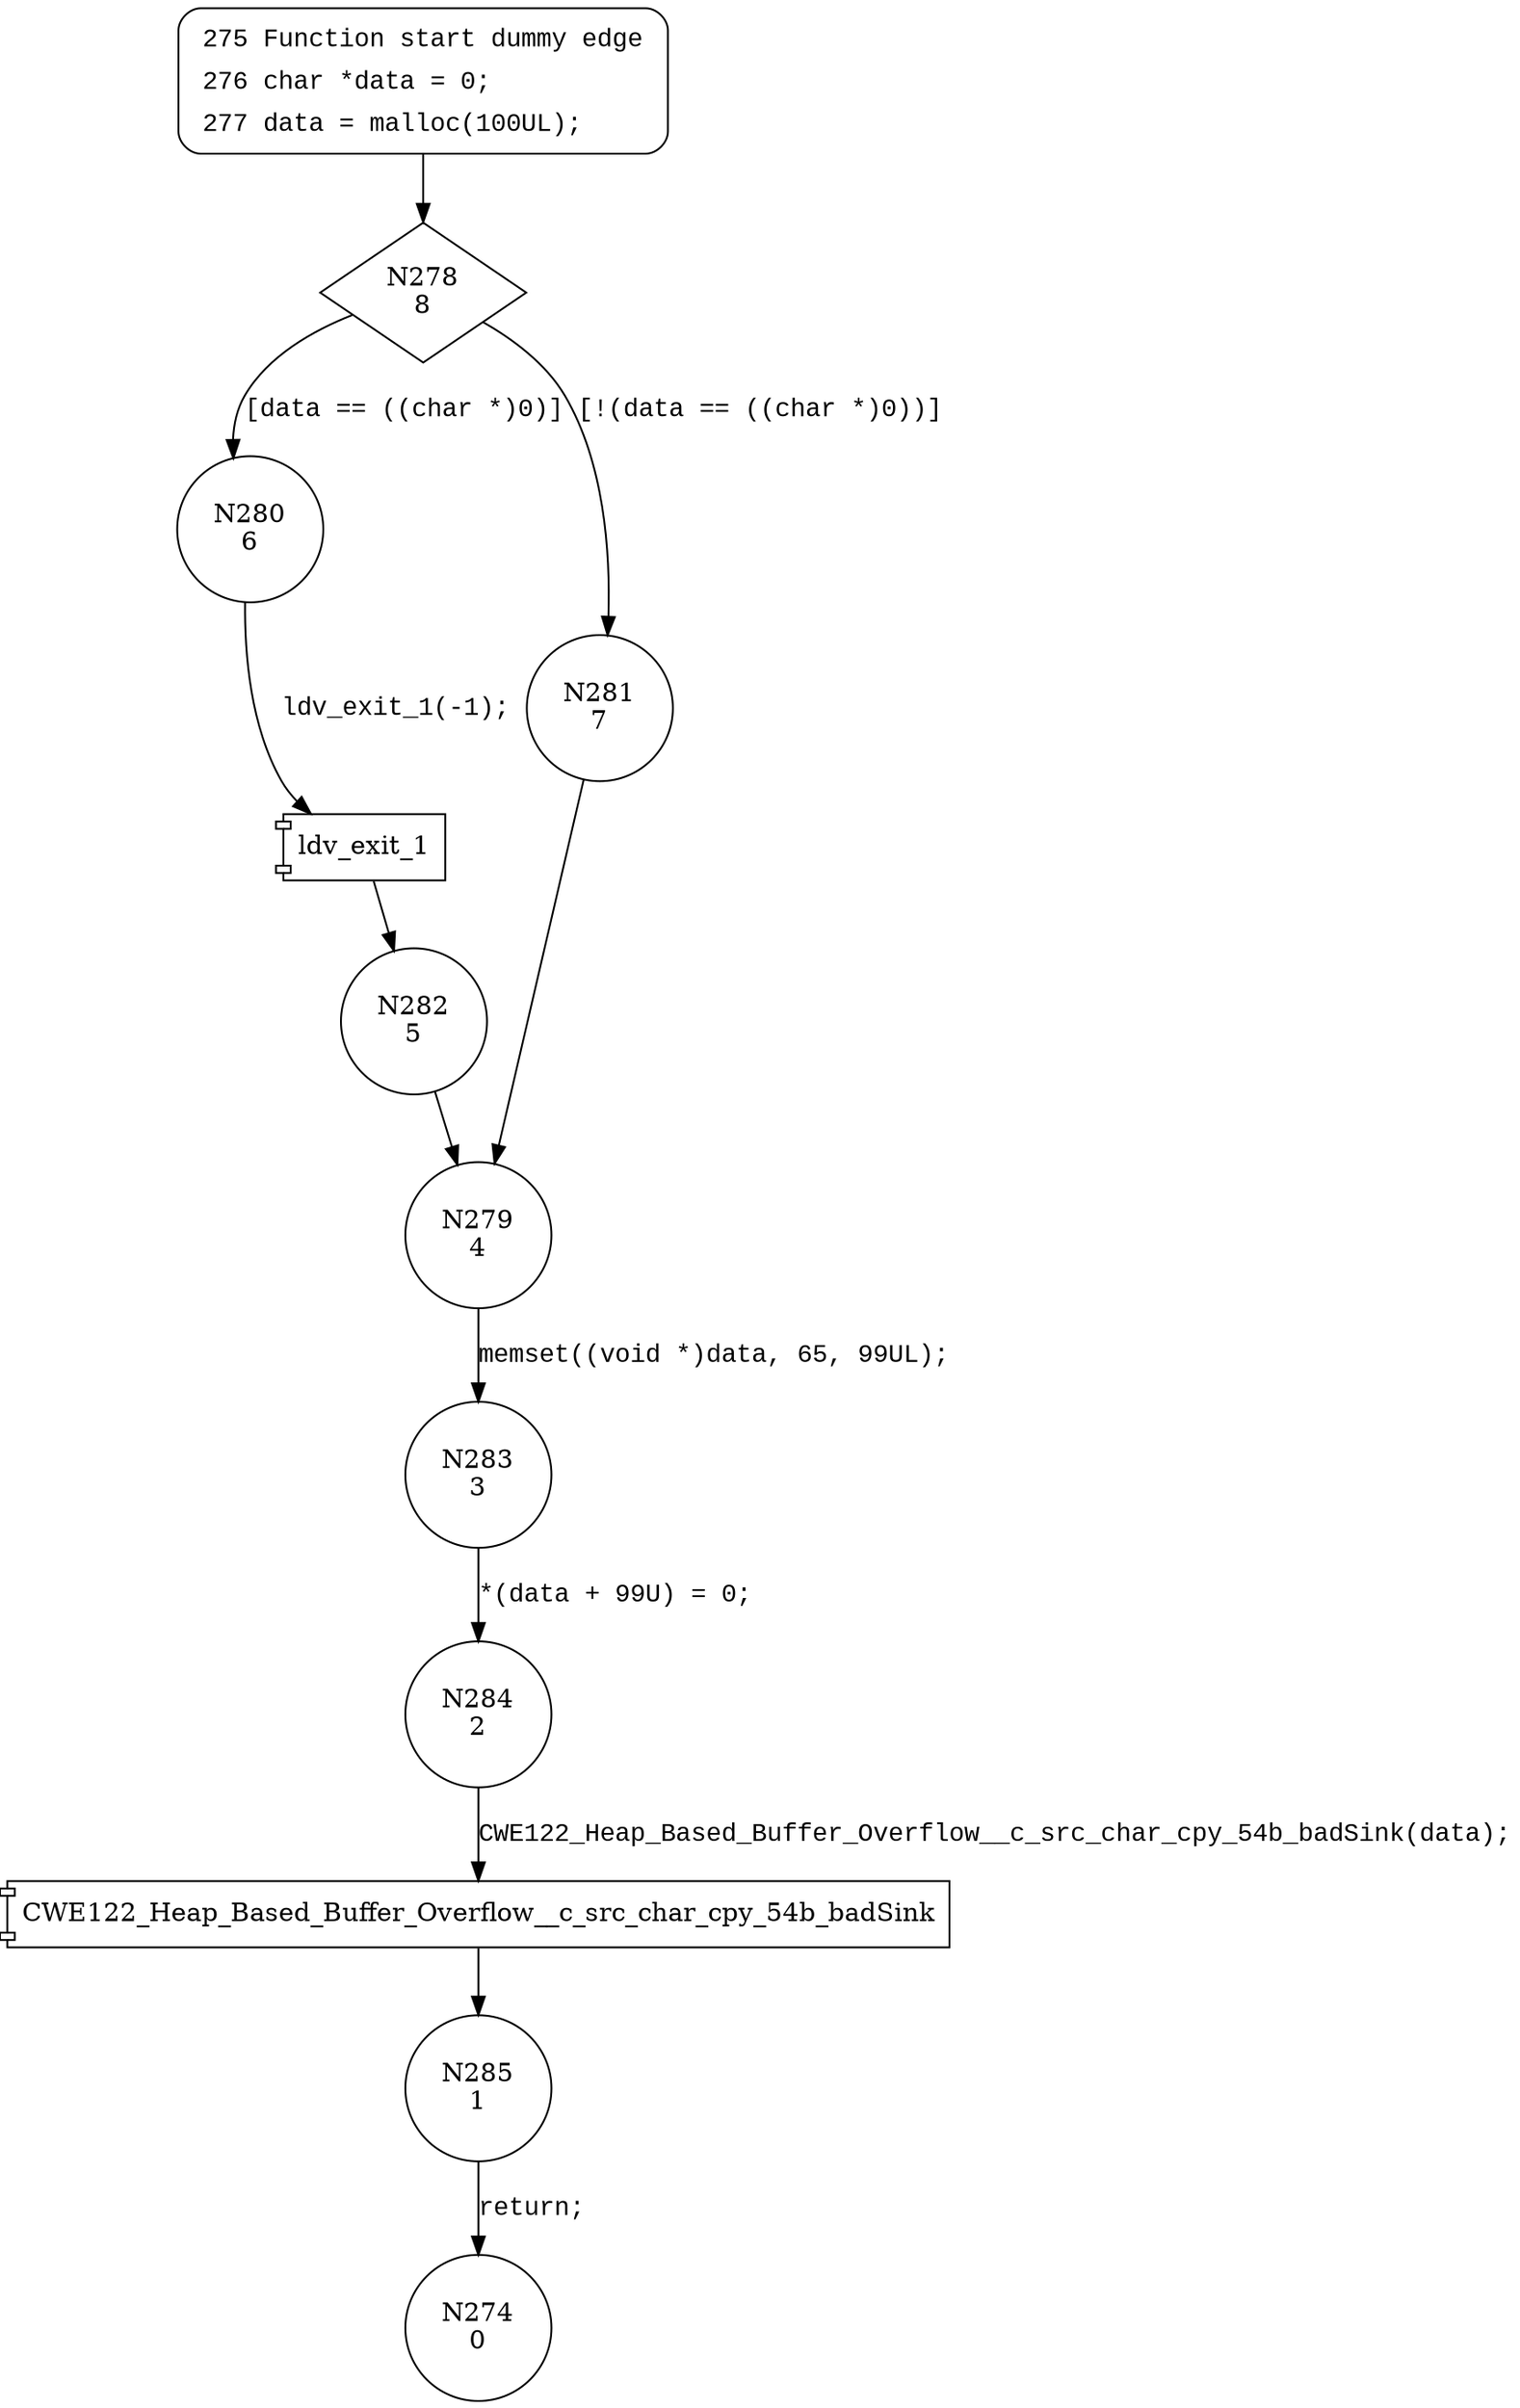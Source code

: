 digraph CWE122_Heap_Based_Buffer_Overflow__c_src_char_cpy_54_bad {
278 [shape="diamond" label="N278\n8"]
280 [shape="circle" label="N280\n6"]
281 [shape="circle" label="N281\n7"]
279 [shape="circle" label="N279\n4"]
283 [shape="circle" label="N283\n3"]
284 [shape="circle" label="N284\n2"]
285 [shape="circle" label="N285\n1"]
282 [shape="circle" label="N282\n5"]
274 [shape="circle" label="N274\n0"]
275 [style="filled,bold" penwidth="1" fillcolor="white" fontname="Courier New" shape="Mrecord" label=<<table border="0" cellborder="0" cellpadding="3" bgcolor="white"><tr><td align="right">275</td><td align="left">Function start dummy edge</td></tr><tr><td align="right">276</td><td align="left">char *data = 0;</td></tr><tr><td align="right">277</td><td align="left">data = malloc(100UL);</td></tr></table>>]
275 -> 278[label=""]
278 -> 280 [label="[data == ((char *)0)]" fontname="Courier New"]
278 -> 281 [label="[!(data == ((char *)0))]" fontname="Courier New"]
279 -> 283 [label="memset((void *)data, 65, 99UL);" fontname="Courier New"]
100009 [shape="component" label="CWE122_Heap_Based_Buffer_Overflow__c_src_char_cpy_54b_badSink"]
284 -> 100009 [label="CWE122_Heap_Based_Buffer_Overflow__c_src_char_cpy_54b_badSink(data);" fontname="Courier New"]
100009 -> 285 [label="" fontname="Courier New"]
100010 [shape="component" label="ldv_exit_1"]
280 -> 100010 [label="ldv_exit_1(-1);" fontname="Courier New"]
100010 -> 282 [label="" fontname="Courier New"]
281 -> 279 [label="" fontname="Courier New"]
283 -> 284 [label="*(data + 99U) = 0;" fontname="Courier New"]
285 -> 274 [label="return;" fontname="Courier New"]
282 -> 279 [label="" fontname="Courier New"]
}